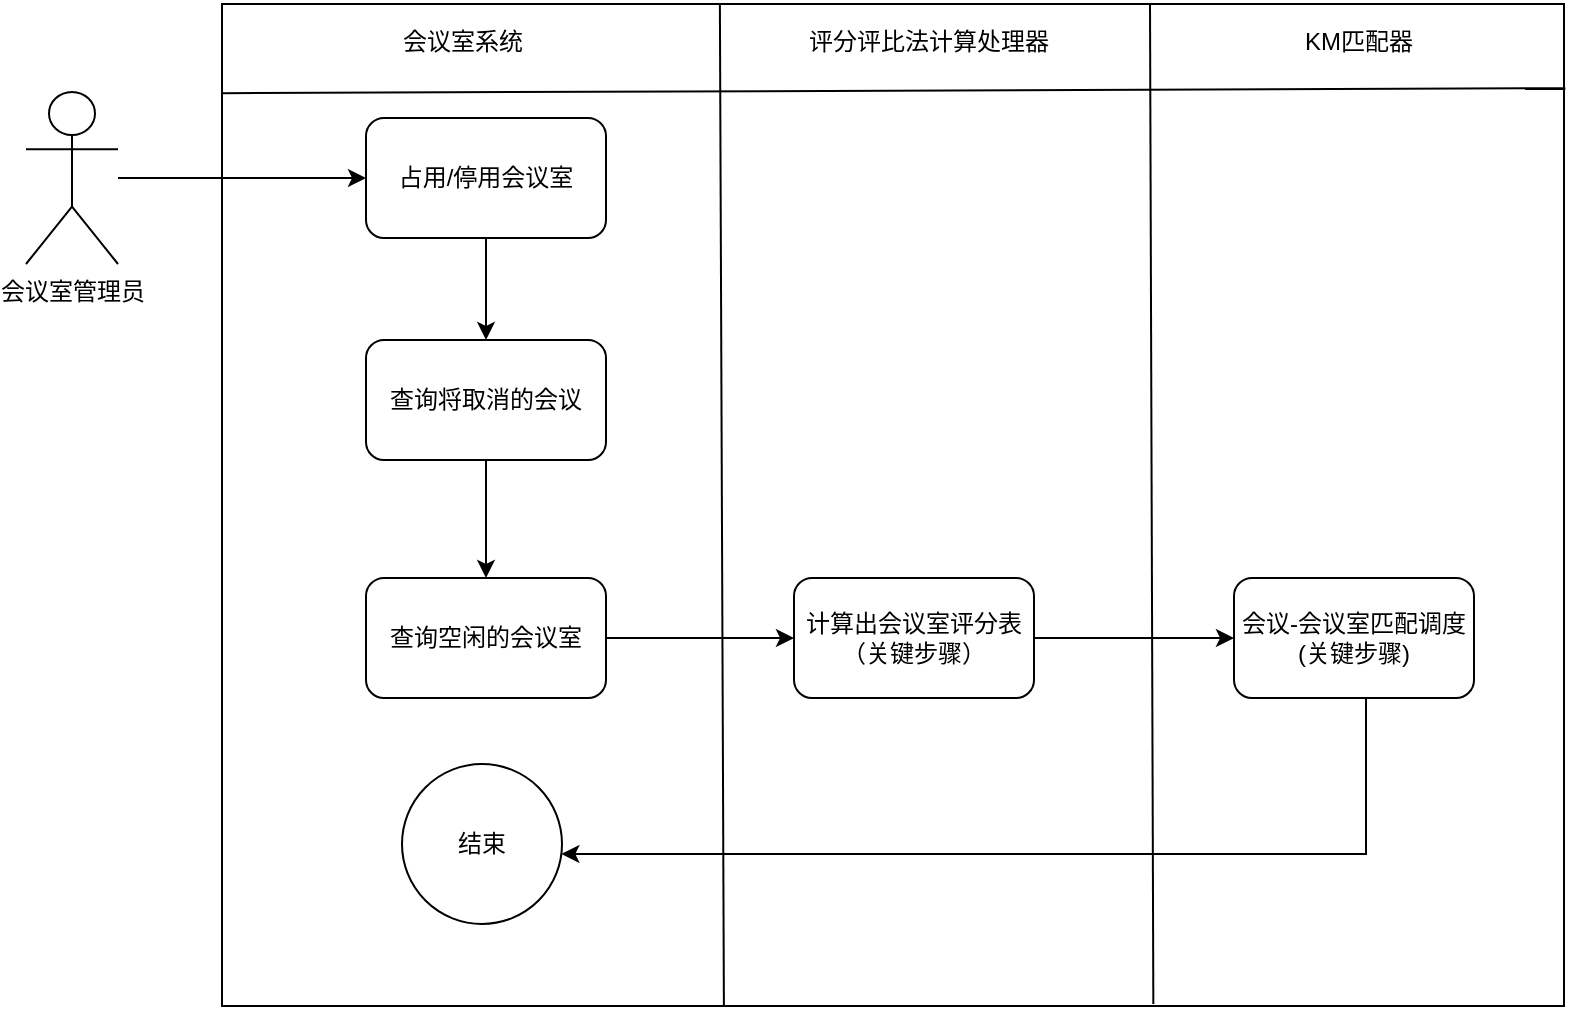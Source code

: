 <mxfile version="19.0.2" type="github">
  <diagram id="mW7sXFlhsNH1YCDSHsh7" name="第 1 页">
    <mxGraphModel dx="1984" dy="882" grid="0" gridSize="10" guides="1" tooltips="1" connect="1" arrows="1" fold="1" page="0" pageScale="1" pageWidth="827" pageHeight="1169" math="0" shadow="0">
      <root>
        <mxCell id="0" />
        <mxCell id="1" parent="0" />
        <mxCell id="p1or3wSUR8h3AQl78pqS-15" value="" style="rounded=0;whiteSpace=wrap;html=1;" vertex="1" parent="1">
          <mxGeometry x="40" y="184" width="671" height="501" as="geometry" />
        </mxCell>
        <mxCell id="p1or3wSUR8h3AQl78pqS-10" style="edgeStyle=orthogonalEdgeStyle;rounded=0;orthogonalLoop=1;jettySize=auto;html=1;" edge="1" parent="1" source="p1or3wSUR8h3AQl78pqS-2" target="p1or3wSUR8h3AQl78pqS-3">
          <mxGeometry relative="1" as="geometry" />
        </mxCell>
        <mxCell id="p1or3wSUR8h3AQl78pqS-2" value="占用/停用会议室" style="rounded=1;whiteSpace=wrap;html=1;" vertex="1" parent="1">
          <mxGeometry x="112" y="241" width="120" height="60" as="geometry" />
        </mxCell>
        <mxCell id="p1or3wSUR8h3AQl78pqS-23" style="edgeStyle=orthogonalEdgeStyle;rounded=0;orthogonalLoop=1;jettySize=auto;html=1;" edge="1" parent="1" source="p1or3wSUR8h3AQl78pqS-3" target="p1or3wSUR8h3AQl78pqS-22">
          <mxGeometry relative="1" as="geometry" />
        </mxCell>
        <mxCell id="p1or3wSUR8h3AQl78pqS-3" value="查询将取消的会议" style="rounded=1;whiteSpace=wrap;html=1;" vertex="1" parent="1">
          <mxGeometry x="112" y="352" width="120" height="60" as="geometry" />
        </mxCell>
        <mxCell id="p1or3wSUR8h3AQl78pqS-12" style="edgeStyle=orthogonalEdgeStyle;rounded=0;orthogonalLoop=1;jettySize=auto;html=1;" edge="1" parent="1" source="p1or3wSUR8h3AQl78pqS-4" target="p1or3wSUR8h3AQl78pqS-5">
          <mxGeometry relative="1" as="geometry" />
        </mxCell>
        <mxCell id="p1or3wSUR8h3AQl78pqS-4" value="计算出会议室评分表&lt;br&gt;（关键步骤）" style="rounded=1;whiteSpace=wrap;html=1;" vertex="1" parent="1">
          <mxGeometry x="326" y="471" width="120" height="60" as="geometry" />
        </mxCell>
        <mxCell id="p1or3wSUR8h3AQl78pqS-14" style="edgeStyle=orthogonalEdgeStyle;rounded=0;orthogonalLoop=1;jettySize=auto;html=1;" edge="1" parent="1" source="p1or3wSUR8h3AQl78pqS-5" target="p1or3wSUR8h3AQl78pqS-7">
          <mxGeometry relative="1" as="geometry">
            <mxPoint x="615" y="614" as="targetPoint" />
            <Array as="points">
              <mxPoint x="612" y="609" />
            </Array>
          </mxGeometry>
        </mxCell>
        <mxCell id="p1or3wSUR8h3AQl78pqS-5" value="会议-会议室匹配调度&lt;br&gt;(关键步骤)" style="rounded=1;whiteSpace=wrap;html=1;" vertex="1" parent="1">
          <mxGeometry x="546" y="471" width="120" height="60" as="geometry" />
        </mxCell>
        <mxCell id="p1or3wSUR8h3AQl78pqS-7" value="结束" style="ellipse;whiteSpace=wrap;html=1;aspect=fixed;" vertex="1" parent="1">
          <mxGeometry x="130" y="564" width="80" height="80" as="geometry" />
        </mxCell>
        <mxCell id="p1or3wSUR8h3AQl78pqS-9" style="edgeStyle=orthogonalEdgeStyle;rounded=0;orthogonalLoop=1;jettySize=auto;html=1;" edge="1" parent="1" source="p1or3wSUR8h3AQl78pqS-8" target="p1or3wSUR8h3AQl78pqS-2">
          <mxGeometry relative="1" as="geometry" />
        </mxCell>
        <mxCell id="p1or3wSUR8h3AQl78pqS-8" value="会议室管理员" style="shape=umlActor;verticalLabelPosition=bottom;verticalAlign=top;html=1;outlineConnect=0;" vertex="1" parent="1">
          <mxGeometry x="-58" y="228" width="46" height="86" as="geometry" />
        </mxCell>
        <mxCell id="p1or3wSUR8h3AQl78pqS-16" value="" style="endArrow=none;html=1;rounded=0;exitX=0;exitY=0.089;exitDx=0;exitDy=0;exitPerimeter=0;entryX=1.001;entryY=0.084;entryDx=0;entryDy=0;entryPerimeter=0;" edge="1" parent="1" source="p1or3wSUR8h3AQl78pqS-15" target="p1or3wSUR8h3AQl78pqS-15">
          <mxGeometry width="50" height="50" relative="1" as="geometry">
            <mxPoint x="119" y="251" as="sourcePoint" />
            <mxPoint x="169" y="201" as="targetPoint" />
          </mxGeometry>
        </mxCell>
        <mxCell id="p1or3wSUR8h3AQl78pqS-17" value="" style="endArrow=none;html=1;rounded=0;entryX=0.371;entryY=-0.001;entryDx=0;entryDy=0;entryPerimeter=0;exitX=0.374;exitY=1;exitDx=0;exitDy=0;exitPerimeter=0;" edge="1" parent="1" source="p1or3wSUR8h3AQl78pqS-15" target="p1or3wSUR8h3AQl78pqS-15">
          <mxGeometry width="50" height="50" relative="1" as="geometry">
            <mxPoint x="272" y="319" as="sourcePoint" />
            <mxPoint x="322" y="269" as="targetPoint" />
          </mxGeometry>
        </mxCell>
        <mxCell id="p1or3wSUR8h3AQl78pqS-18" value="" style="endArrow=none;html=1;rounded=0;entryX=0.371;entryY=-0.001;entryDx=0;entryDy=0;entryPerimeter=0;exitX=0.694;exitY=0.998;exitDx=0;exitDy=0;exitPerimeter=0;" edge="1" parent="1" source="p1or3wSUR8h3AQl78pqS-15">
          <mxGeometry width="50" height="50" relative="1" as="geometry">
            <mxPoint x="506" y="592" as="sourcePoint" />
            <mxPoint x="504.001" y="184.003" as="targetPoint" />
          </mxGeometry>
        </mxCell>
        <mxCell id="p1or3wSUR8h3AQl78pqS-19" value="会议室系统" style="text;html=1;strokeColor=none;fillColor=none;align=center;verticalAlign=middle;whiteSpace=wrap;rounded=0;" vertex="1" parent="1">
          <mxGeometry x="98" y="188" width="125" height="30" as="geometry" />
        </mxCell>
        <mxCell id="p1or3wSUR8h3AQl78pqS-20" value="评分评比法计算处理器" style="text;html=1;strokeColor=none;fillColor=none;align=center;verticalAlign=middle;whiteSpace=wrap;rounded=0;" vertex="1" parent="1">
          <mxGeometry x="331" y="188" width="125" height="30" as="geometry" />
        </mxCell>
        <mxCell id="p1or3wSUR8h3AQl78pqS-21" value="KM匹配器" style="text;html=1;strokeColor=none;fillColor=none;align=center;verticalAlign=middle;whiteSpace=wrap;rounded=0;" vertex="1" parent="1">
          <mxGeometry x="546" y="188" width="125" height="30" as="geometry" />
        </mxCell>
        <mxCell id="p1or3wSUR8h3AQl78pqS-24" style="edgeStyle=orthogonalEdgeStyle;rounded=0;orthogonalLoop=1;jettySize=auto;html=1;" edge="1" parent="1" source="p1or3wSUR8h3AQl78pqS-22" target="p1or3wSUR8h3AQl78pqS-4">
          <mxGeometry relative="1" as="geometry" />
        </mxCell>
        <mxCell id="p1or3wSUR8h3AQl78pqS-22" value="查询空闲的会议室" style="rounded=1;whiteSpace=wrap;html=1;" vertex="1" parent="1">
          <mxGeometry x="112" y="471" width="120" height="60" as="geometry" />
        </mxCell>
      </root>
    </mxGraphModel>
  </diagram>
</mxfile>
